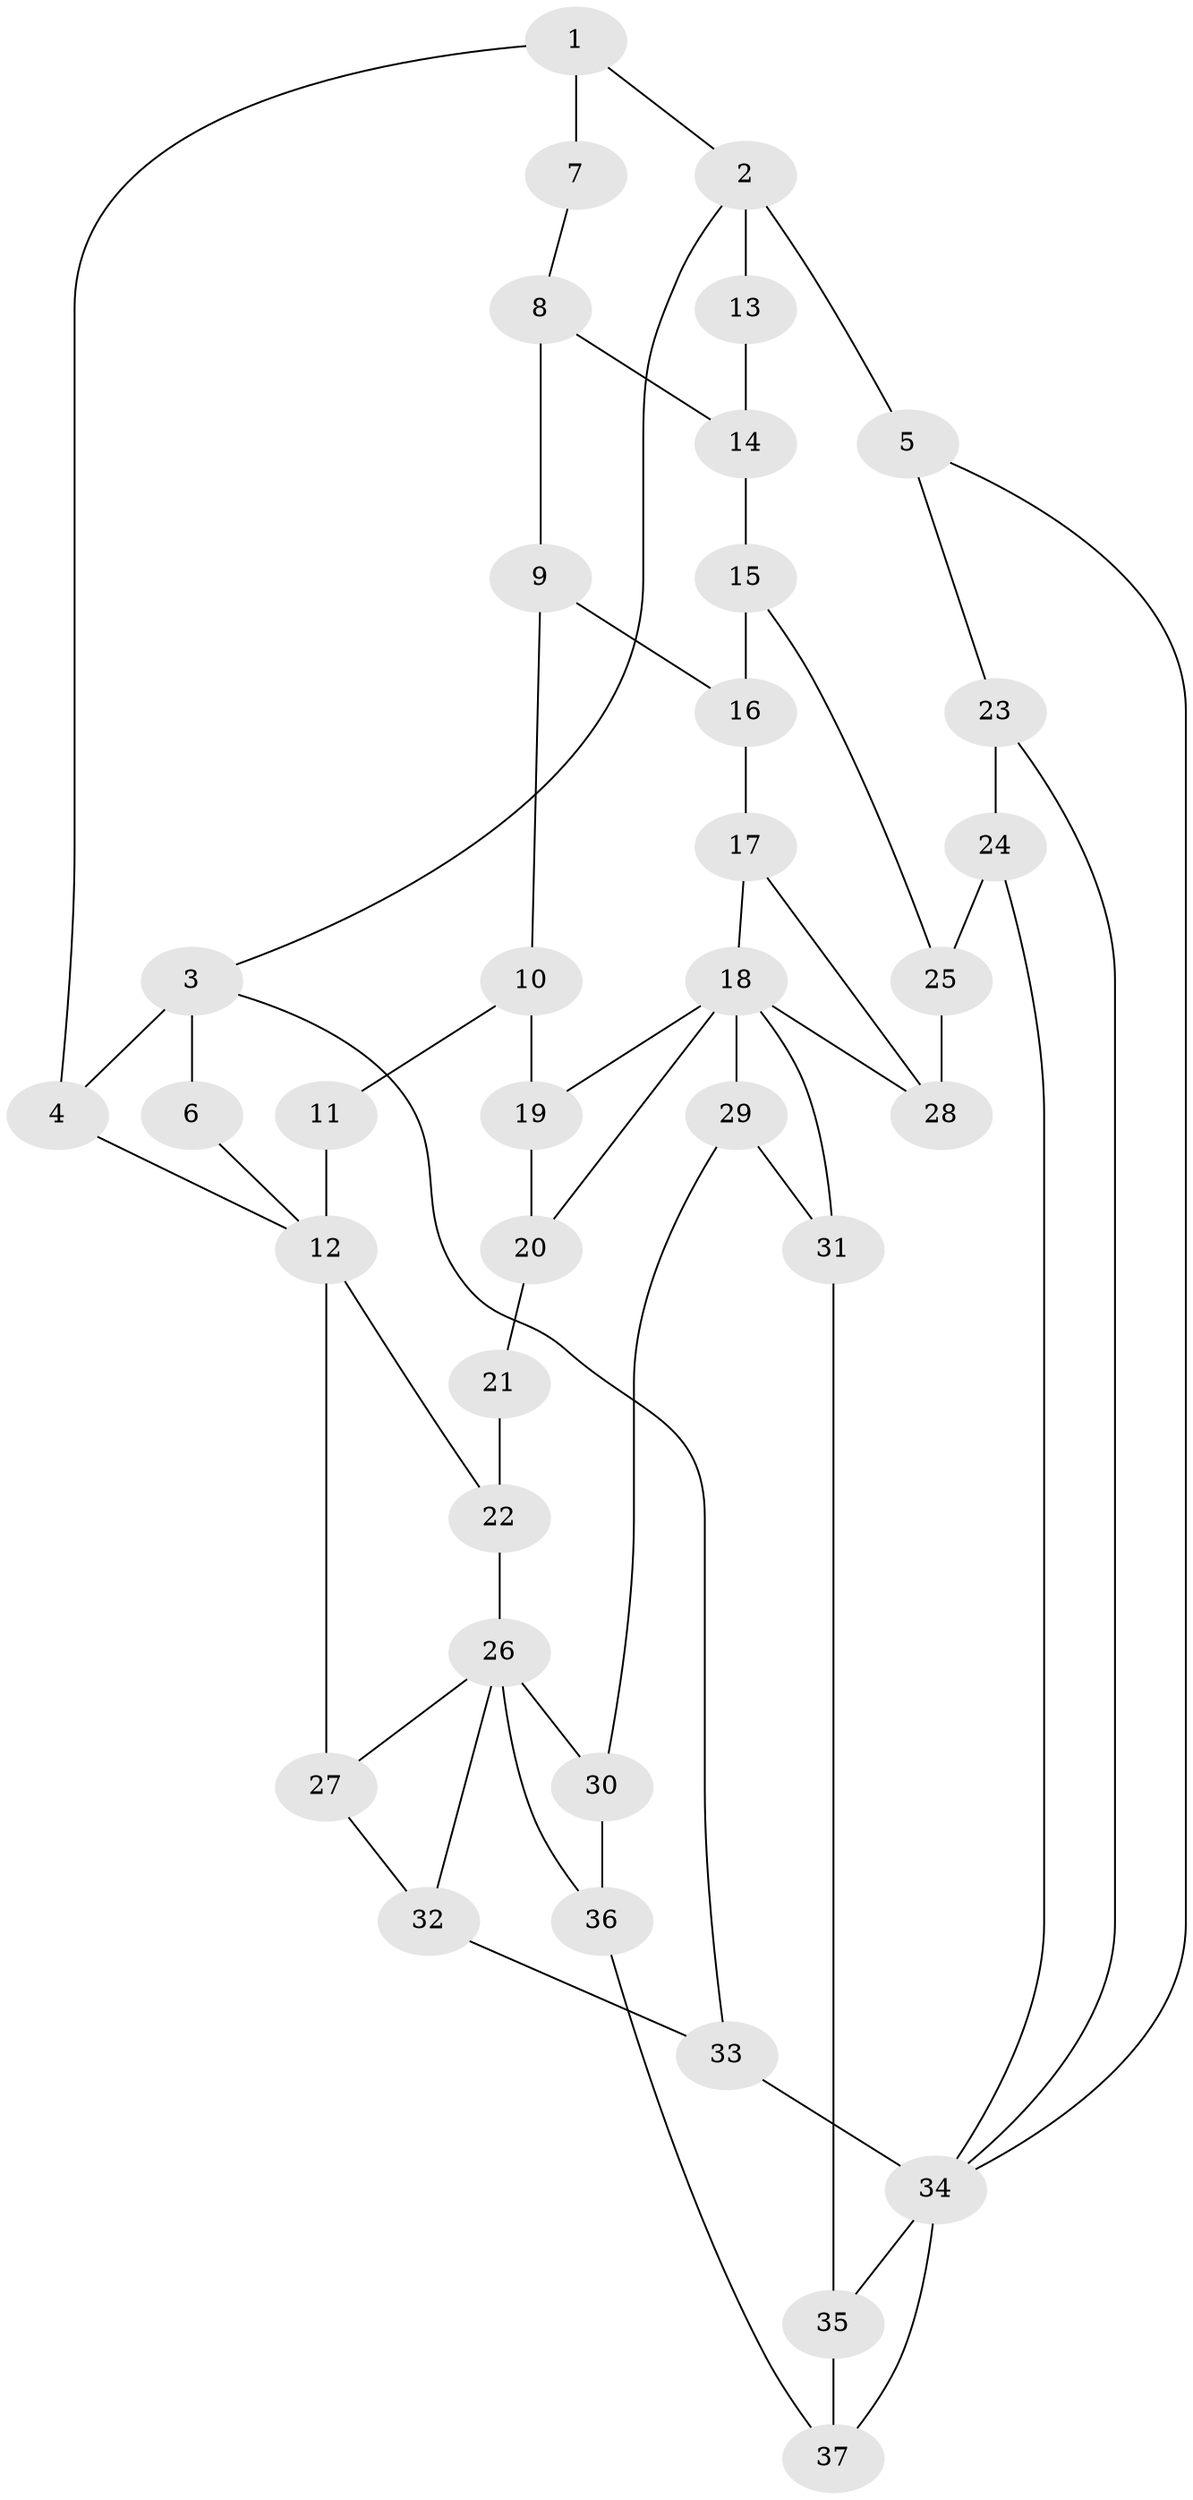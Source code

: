 // original degree distribution, {3: 0.03389830508474576, 5: 0.576271186440678, 6: 0.1694915254237288, 4: 0.22033898305084745}
// Generated by graph-tools (version 1.1) at 2025/54/03/04/25 22:54:36]
// undirected, 37 vertices, 59 edges
graph export_dot {
  node [color=gray90,style=filled];
  1;
  2;
  3;
  4;
  5;
  6;
  7;
  8;
  9;
  10;
  11;
  12;
  13;
  14;
  15;
  16;
  17;
  18;
  19;
  20;
  21;
  22;
  23;
  24;
  25;
  26;
  27;
  28;
  29;
  30;
  31;
  32;
  33;
  34;
  35;
  36;
  37;
  1 -- 2 [weight=2.0];
  1 -- 4 [weight=1.0];
  1 -- 7 [weight=2.0];
  2 -- 3 [weight=1.0];
  2 -- 5 [weight=2.0];
  2 -- 13 [weight=2.0];
  3 -- 4 [weight=1.0];
  3 -- 6 [weight=2.0];
  3 -- 33 [weight=1.0];
  4 -- 12 [weight=1.0];
  5 -- 23 [weight=1.0];
  5 -- 34 [weight=1.0];
  6 -- 12 [weight=1.0];
  7 -- 8 [weight=1.0];
  8 -- 9 [weight=1.0];
  8 -- 14 [weight=1.0];
  9 -- 10 [weight=1.0];
  9 -- 16 [weight=1.0];
  10 -- 11 [weight=1.0];
  10 -- 19 [weight=1.0];
  11 -- 12 [weight=2.0];
  12 -- 22 [weight=1.0];
  12 -- 27 [weight=1.0];
  13 -- 14 [weight=1.0];
  14 -- 15 [weight=1.0];
  15 -- 16 [weight=1.0];
  15 -- 25 [weight=1.0];
  16 -- 17 [weight=1.0];
  17 -- 18 [weight=1.0];
  17 -- 28 [weight=1.0];
  18 -- 19 [weight=1.0];
  18 -- 20 [weight=1.0];
  18 -- 28 [weight=1.0];
  18 -- 29 [weight=1.0];
  18 -- 31 [weight=1.0];
  19 -- 20 [weight=1.0];
  20 -- 21 [weight=1.0];
  21 -- 22 [weight=2.0];
  22 -- 26 [weight=2.0];
  23 -- 24 [weight=1.0];
  23 -- 34 [weight=1.0];
  24 -- 25 [weight=1.0];
  24 -- 34 [weight=1.0];
  25 -- 28 [weight=1.0];
  26 -- 27 [weight=1.0];
  26 -- 30 [weight=1.0];
  26 -- 32 [weight=1.0];
  26 -- 36 [weight=1.0];
  27 -- 32 [weight=1.0];
  29 -- 30 [weight=1.0];
  29 -- 31 [weight=1.0];
  30 -- 36 [weight=1.0];
  31 -- 35 [weight=1.0];
  32 -- 33 [weight=1.0];
  33 -- 34 [weight=2.0];
  34 -- 35 [weight=1.0];
  34 -- 37 [weight=1.0];
  35 -- 37 [weight=1.0];
  36 -- 37 [weight=1.0];
}
